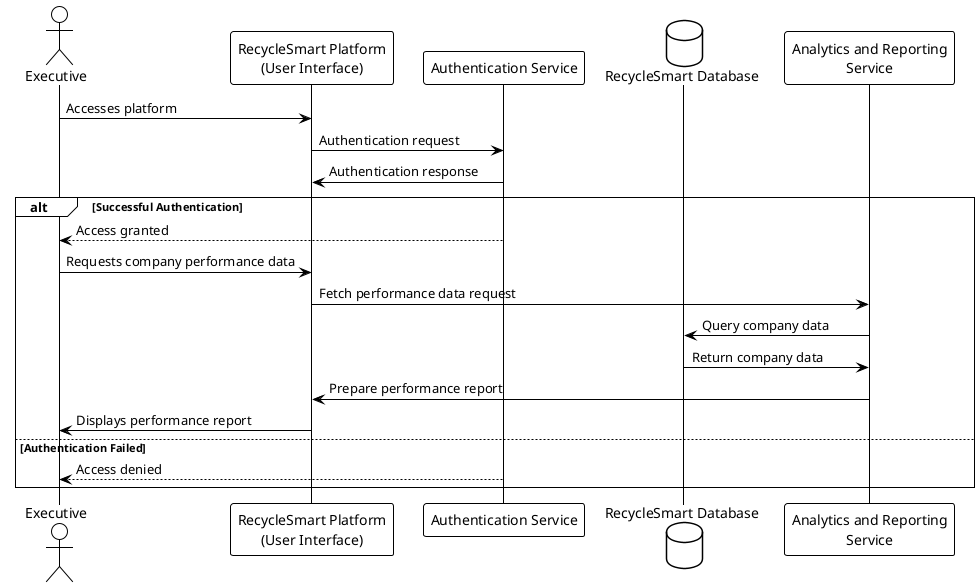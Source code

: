 @startuml
!theme plain

actor Executive as exec
participant "RecycleSmart Platform\n(User Interface)" as UI
participant "Authentication Service" as AuthService
database "RecycleSmart Database" as DB
participant "Analytics and Reporting\nService" as Analytics

exec -> UI : Accesses platform
UI -> AuthService : Authentication request
AuthService -> UI : Authentication response
alt Successful Authentication
    AuthService --> exec : Access granted
    exec -> UI : Requests company performance data
    UI -> Analytics : Fetch performance data request
    Analytics -> DB : Query company data
    DB -> Analytics : Return company data
    Analytics -> UI : Prepare performance report
    UI -> exec : Displays performance report
else Authentication Failed
    AuthService --> exec : Access denied
end

@enduml